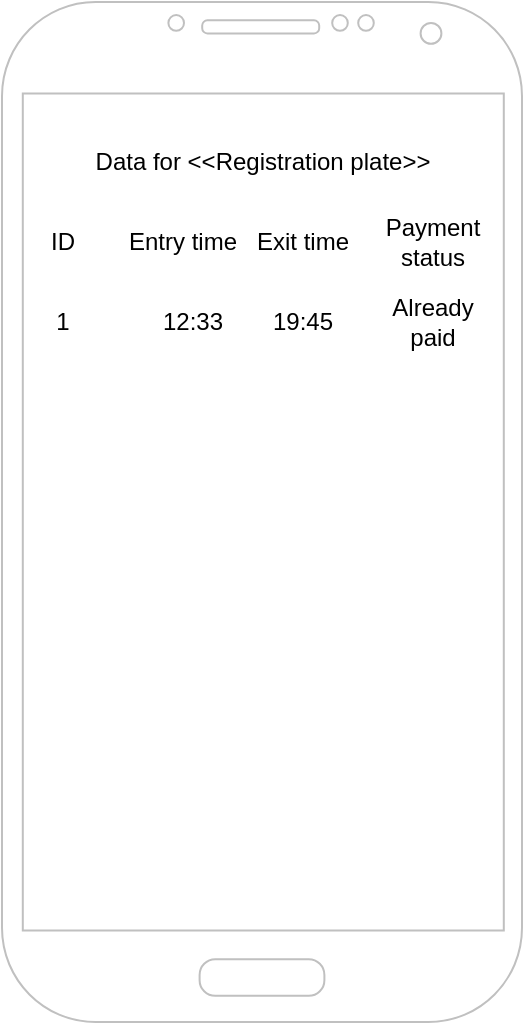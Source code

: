 <mxfile>
    <diagram id="VxTnhjqn_KnpYQAZXTXX" name="Page-1">
        <mxGraphModel dx="1001" dy="603" grid="1" gridSize="10" guides="1" tooltips="1" connect="1" arrows="1" fold="1" page="1" pageScale="1" pageWidth="827" pageHeight="1169" math="0" shadow="0">
            <root>
                <mxCell id="0"/>
                <mxCell id="1" parent="0"/>
                <mxCell id="2" value="" style="verticalLabelPosition=bottom;verticalAlign=top;html=1;shadow=0;dashed=0;strokeWidth=1;shape=mxgraph.android.phone2;strokeColor=#c0c0c0;" vertex="1" parent="1">
                    <mxGeometry x="70" y="50" width="260" height="510" as="geometry"/>
                </mxCell>
                <mxCell id="3" value="Data for &amp;lt;&amp;lt;Registration plate&amp;gt;&amp;gt;" style="text;html=1;align=center;verticalAlign=middle;resizable=0;points=[];autosize=1;strokeColor=none;fillColor=none;" vertex="1" parent="1">
                    <mxGeometry x="105" y="115" width="190" height="30" as="geometry"/>
                </mxCell>
                <mxCell id="4" value="ID" style="text;html=1;align=center;verticalAlign=middle;resizable=0;points=[];autosize=1;strokeColor=none;fillColor=none;" vertex="1" parent="1">
                    <mxGeometry x="80" y="155" width="40" height="30" as="geometry"/>
                </mxCell>
                <mxCell id="5" value="Entry time" style="text;html=1;align=center;verticalAlign=middle;resizable=0;points=[];autosize=1;strokeColor=none;fillColor=none;" vertex="1" parent="1">
                    <mxGeometry x="120" y="155" width="80" height="30" as="geometry"/>
                </mxCell>
                <mxCell id="6" value="Exit time" style="text;html=1;align=center;verticalAlign=middle;resizable=0;points=[];autosize=1;strokeColor=none;fillColor=none;" vertex="1" parent="1">
                    <mxGeometry x="185" y="155" width="70" height="30" as="geometry"/>
                </mxCell>
                <mxCell id="7" value="Payment &lt;br&gt;status" style="text;html=1;align=center;verticalAlign=middle;resizable=0;points=[];autosize=1;strokeColor=none;fillColor=none;" vertex="1" parent="1">
                    <mxGeometry x="250" y="150" width="70" height="40" as="geometry"/>
                </mxCell>
                <mxCell id="8" value="1" style="text;html=1;align=center;verticalAlign=middle;resizable=0;points=[];autosize=1;strokeColor=none;fillColor=none;" vertex="1" parent="1">
                    <mxGeometry x="85" y="195" width="30" height="30" as="geometry"/>
                </mxCell>
                <mxCell id="9" value="12:33" style="text;html=1;align=center;verticalAlign=middle;resizable=0;points=[];autosize=1;strokeColor=none;fillColor=none;" vertex="1" parent="1">
                    <mxGeometry x="140" y="195" width="50" height="30" as="geometry"/>
                </mxCell>
                <mxCell id="10" value="19:45" style="text;html=1;align=center;verticalAlign=middle;resizable=0;points=[];autosize=1;strokeColor=none;fillColor=none;" vertex="1" parent="1">
                    <mxGeometry x="195" y="195" width="50" height="30" as="geometry"/>
                </mxCell>
                <mxCell id="11" value="Already &lt;br&gt;paid" style="text;html=1;align=center;verticalAlign=middle;resizable=0;points=[];autosize=1;strokeColor=none;fillColor=none;" vertex="1" parent="1">
                    <mxGeometry x="255" y="190" width="60" height="40" as="geometry"/>
                </mxCell>
            </root>
        </mxGraphModel>
    </diagram>
</mxfile>